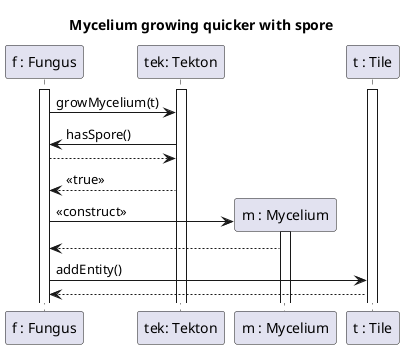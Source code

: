 @startuml Fungus growth with spore

title Mycelium growing quicker with spore

participant "f : Fungus" as F
participant "tek: Tekton" as Tek
participant "m : Mycelium" as M
participant "t : Tile" as T

activate F
activate T
activate Tek


F->Tek : growMycelium(t)
Tek -> F : hasSpore()
F --> Tek 
Tek --> F : <<true>>
F -> M ** : <<construct>>
activate M
M --> F
F -> T : addEntity()
T-->F



@enduml